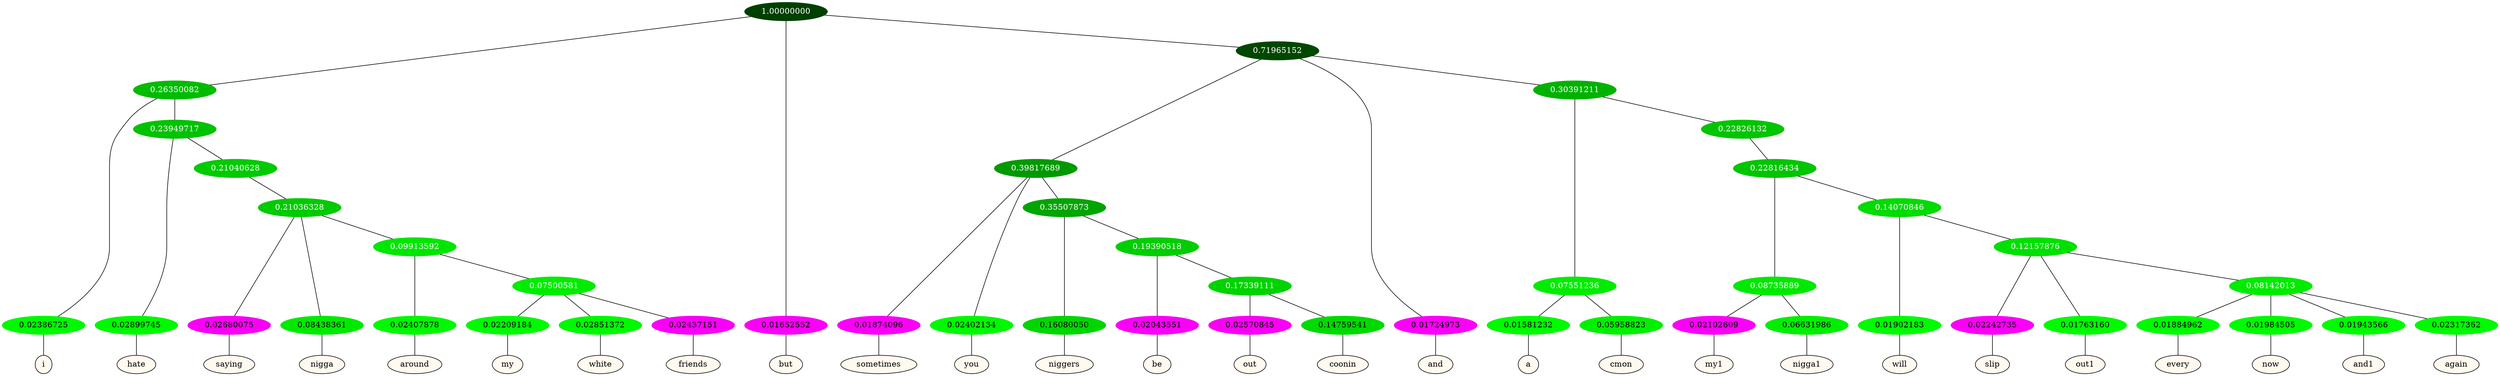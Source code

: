 graph {
	node [format=png height=0.15 nodesep=0.001 ordering=out overlap=prism overlap_scaling=0.01 ranksep=0.001 ratio=0.2 style=filled width=0.15]
	{
		rank=same
		a_w_4 [label=i color=black fillcolor=floralwhite style="filled,solid"]
		a_w_9 [label=hate color=black fillcolor=floralwhite style="filled,solid"]
		a_w_22 [label=saying color=black fillcolor=floralwhite style="filled,solid"]
		a_w_23 [label=nigga color=black fillcolor=floralwhite style="filled,solid"]
		a_w_29 [label=around color=black fillcolor=floralwhite style="filled,solid"]
		a_w_37 [label=my color=black fillcolor=floralwhite style="filled,solid"]
		a_w_38 [label=white color=black fillcolor=floralwhite style="filled,solid"]
		a_w_39 [label=friends color=black fillcolor=floralwhite style="filled,solid"]
		a_w_2 [label=but color=black fillcolor=floralwhite style="filled,solid"]
		a_w_11 [label=sometimes color=black fillcolor=floralwhite style="filled,solid"]
		a_w_12 [label=you color=black fillcolor=floralwhite style="filled,solid"]
		a_w_17 [label=niggers color=black fillcolor=floralwhite style="filled,solid"]
		a_w_25 [label=be color=black fillcolor=floralwhite style="filled,solid"]
		a_w_31 [label=out color=black fillcolor=floralwhite style="filled,solid"]
		a_w_32 [label=coonin color=black fillcolor=floralwhite style="filled,solid"]
		a_w_7 [label=and color=black fillcolor=floralwhite style="filled,solid"]
		a_w_19 [label=a color=black fillcolor=floralwhite style="filled,solid"]
		a_w_20 [label=cmon color=black fillcolor=floralwhite style="filled,solid"]
		a_w_33 [label=my1 color=black fillcolor=floralwhite style="filled,solid"]
		a_w_34 [label=nigga1 color=black fillcolor=floralwhite style="filled,solid"]
		a_w_35 [label=will color=black fillcolor=floralwhite style="filled,solid"]
		a_w_40 [label=slip color=black fillcolor=floralwhite style="filled,solid"]
		a_w_41 [label=out1 color=black fillcolor=floralwhite style="filled,solid"]
		a_w_43 [label=every color=black fillcolor=floralwhite style="filled,solid"]
		a_w_44 [label=now color=black fillcolor=floralwhite style="filled,solid"]
		a_w_45 [label=and1 color=black fillcolor=floralwhite style="filled,solid"]
		a_w_46 [label=again color=black fillcolor=floralwhite style="filled,solid"]
	}
	a_n_4 -- a_w_4
	a_n_9 -- a_w_9
	a_n_22 -- a_w_22
	a_n_23 -- a_w_23
	a_n_29 -- a_w_29
	a_n_37 -- a_w_37
	a_n_38 -- a_w_38
	a_n_39 -- a_w_39
	a_n_2 -- a_w_2
	a_n_11 -- a_w_11
	a_n_12 -- a_w_12
	a_n_17 -- a_w_17
	a_n_25 -- a_w_25
	a_n_31 -- a_w_31
	a_n_32 -- a_w_32
	a_n_7 -- a_w_7
	a_n_19 -- a_w_19
	a_n_20 -- a_w_20
	a_n_33 -- a_w_33
	a_n_34 -- a_w_34
	a_n_35 -- a_w_35
	a_n_40 -- a_w_40
	a_n_41 -- a_w_41
	a_n_43 -- a_w_43
	a_n_44 -- a_w_44
	a_n_45 -- a_w_45
	a_n_46 -- a_w_46
	{
		rank=same
		a_n_4 [label=0.02386725 color="0.334 1.000 0.976" fontcolor=black]
		a_n_9 [label=0.02899745 color="0.334 1.000 0.971" fontcolor=black]
		a_n_22 [label=0.02680075 color="0.835 1.000 0.973" fontcolor=black]
		a_n_23 [label=0.08438361 color="0.334 1.000 0.916" fontcolor=black]
		a_n_29 [label=0.02407878 color="0.334 1.000 0.976" fontcolor=black]
		a_n_37 [label=0.02209184 color="0.334 1.000 0.978" fontcolor=black]
		a_n_38 [label=0.02851372 color="0.334 1.000 0.971" fontcolor=black]
		a_n_39 [label=0.02437151 color="0.835 1.000 0.976" fontcolor=black]
		a_n_2 [label=0.01652552 color="0.835 1.000 0.983" fontcolor=black]
		a_n_11 [label=0.01874096 color="0.835 1.000 0.981" fontcolor=black]
		a_n_12 [label=0.02402134 color="0.334 1.000 0.976" fontcolor=black]
		a_n_17 [label=0.16080050 color="0.334 1.000 0.839" fontcolor=black]
		a_n_25 [label=0.02043551 color="0.835 1.000 0.980" fontcolor=black]
		a_n_31 [label=0.02570845 color="0.835 1.000 0.974" fontcolor=black]
		a_n_32 [label=0.14759541 color="0.334 1.000 0.852" fontcolor=black]
		a_n_7 [label=0.01724973 color="0.835 1.000 0.983" fontcolor=black]
		a_n_19 [label=0.01581232 color="0.334 1.000 0.984" fontcolor=black]
		a_n_20 [label=0.05958823 color="0.334 1.000 0.940" fontcolor=black]
		a_n_33 [label=0.02102609 color="0.835 1.000 0.979" fontcolor=black]
		a_n_34 [label=0.06631986 color="0.334 1.000 0.934" fontcolor=black]
		a_n_35 [label=0.01902183 color="0.334 1.000 0.981" fontcolor=black]
		a_n_40 [label=0.02242735 color="0.835 1.000 0.978" fontcolor=black]
		a_n_41 [label=0.01763160 color="0.334 1.000 0.982" fontcolor=black]
		a_n_43 [label=0.01884962 color="0.334 1.000 0.981" fontcolor=black]
		a_n_44 [label=0.01984505 color="0.334 1.000 0.980" fontcolor=black]
		a_n_45 [label=0.01943566 color="0.334 1.000 0.981" fontcolor=black]
		a_n_46 [label=0.02317362 color="0.334 1.000 0.977" fontcolor=black]
	}
	a_n_0 [label=1.00000000 color="0.334 1.000 0.250" fontcolor=grey99]
	a_n_1 [label=0.26350082 color="0.334 1.000 0.736" fontcolor=grey99]
	a_n_0 -- a_n_1
	a_n_0 -- a_n_2
	a_n_3 [label=0.71965152 color="0.334 1.000 0.280" fontcolor=grey99]
	a_n_0 -- a_n_3
	a_n_1 -- a_n_4
	a_n_5 [label=0.23949717 color="0.334 1.000 0.761" fontcolor=grey99]
	a_n_1 -- a_n_5
	a_n_6 [label=0.39817689 color="0.334 1.000 0.602" fontcolor=grey99]
	a_n_3 -- a_n_6
	a_n_3 -- a_n_7
	a_n_8 [label=0.30391211 color="0.334 1.000 0.696" fontcolor=grey99]
	a_n_3 -- a_n_8
	a_n_5 -- a_n_9
	a_n_10 [label=0.21040628 color="0.334 1.000 0.790" fontcolor=grey99]
	a_n_5 -- a_n_10
	a_n_6 -- a_n_11
	a_n_6 -- a_n_12
	a_n_13 [label=0.35507873 color="0.334 1.000 0.645" fontcolor=grey99]
	a_n_6 -- a_n_13
	a_n_14 [label=0.07551236 color="0.334 1.000 0.924" fontcolor=grey99]
	a_n_8 -- a_n_14
	a_n_15 [label=0.22826132 color="0.334 1.000 0.772" fontcolor=grey99]
	a_n_8 -- a_n_15
	a_n_16 [label=0.21036328 color="0.334 1.000 0.790" fontcolor=grey99]
	a_n_10 -- a_n_16
	a_n_13 -- a_n_17
	a_n_18 [label=0.19390518 color="0.334 1.000 0.806" fontcolor=grey99]
	a_n_13 -- a_n_18
	a_n_14 -- a_n_19
	a_n_14 -- a_n_20
	a_n_21 [label=0.22816434 color="0.334 1.000 0.772" fontcolor=grey99]
	a_n_15 -- a_n_21
	a_n_16 -- a_n_22
	a_n_16 -- a_n_23
	a_n_24 [label=0.09913592 color="0.334 1.000 0.901" fontcolor=grey99]
	a_n_16 -- a_n_24
	a_n_18 -- a_n_25
	a_n_26 [label=0.17339111 color="0.334 1.000 0.827" fontcolor=grey99]
	a_n_18 -- a_n_26
	a_n_27 [label=0.08735889 color="0.334 1.000 0.913" fontcolor=grey99]
	a_n_21 -- a_n_27
	a_n_28 [label=0.14070846 color="0.334 1.000 0.859" fontcolor=grey99]
	a_n_21 -- a_n_28
	a_n_24 -- a_n_29
	a_n_30 [label=0.07500581 color="0.334 1.000 0.925" fontcolor=grey99]
	a_n_24 -- a_n_30
	a_n_26 -- a_n_31
	a_n_26 -- a_n_32
	a_n_27 -- a_n_33
	a_n_27 -- a_n_34
	a_n_28 -- a_n_35
	a_n_36 [label=0.12157876 color="0.334 1.000 0.878" fontcolor=grey99]
	a_n_28 -- a_n_36
	a_n_30 -- a_n_37
	a_n_30 -- a_n_38
	a_n_30 -- a_n_39
	a_n_36 -- a_n_40
	a_n_36 -- a_n_41
	a_n_42 [label=0.08142013 color="0.334 1.000 0.919" fontcolor=grey99]
	a_n_36 -- a_n_42
	a_n_42 -- a_n_43
	a_n_42 -- a_n_44
	a_n_42 -- a_n_45
	a_n_42 -- a_n_46
}
